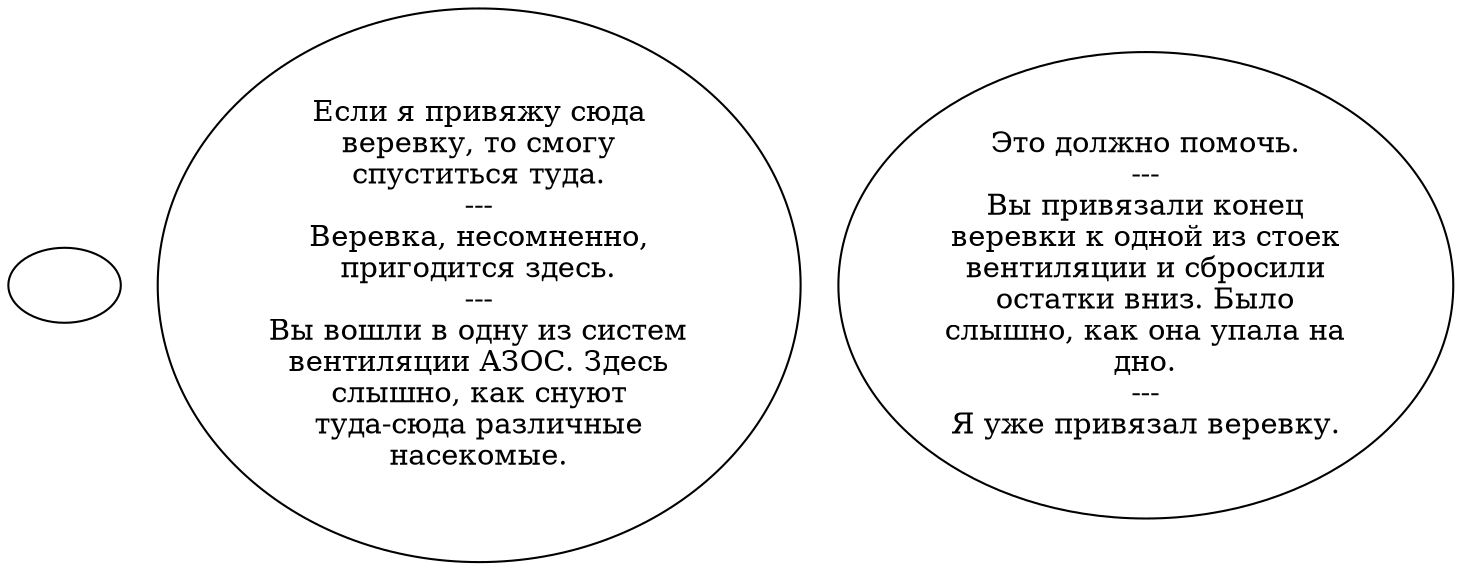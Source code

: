 digraph epai29 {
  "start" [style=filled       fillcolor="#FFFFFF"       color="#000000"]
  "start" [label=""]
  "use_p_proc" [style=filled       fillcolor="#FFFFFF"       color="#000000"]
  "use_p_proc" [label="Если я привяжу сюда\nверевку, то смогу\nспуститься туда.\n---\nВеревка, несомненно,\nпригодится здесь.\n---\nВы вошли в одну из систем\nвентиляции АЗОС. Здесь\nслышно, как снуют\nтуда-сюда различные\nнасекомые."]
  "use_obj_on_p_proc" [style=filled       fillcolor="#FFFFFF"       color="#000000"]
  "use_obj_on_p_proc" [label="Это должно помочь.\n---\nВы привязали конец\nверевки к одной из стоек\nвентиляции и сбросили\nостатки вниз. Было\nслышно, как она упала на\nдно.\n---\nЯ уже привязал веревку."]
}